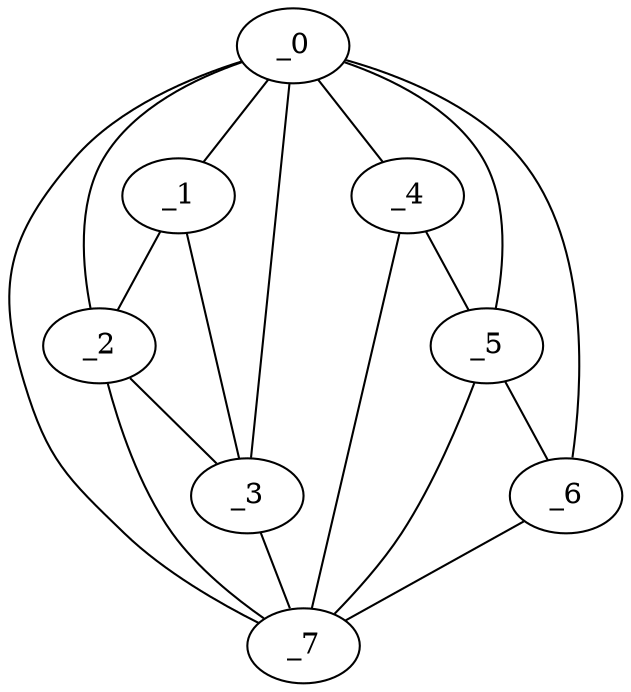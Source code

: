 graph "obj50__125.gxl" {
	_0	 [x=48,
		y=39];
	_1	 [x=72,
		y=16];
	_0 -- _1	 [valence=2];
	_2	 [x=74,
		y=10];
	_0 -- _2	 [valence=1];
	_3	 [x=84,
		y=39];
	_0 -- _3	 [valence=1];
	_4	 [x=95,
		y=94];
	_0 -- _4	 [valence=1];
	_5	 [x=95,
		y=101];
	_0 -- _5	 [valence=2];
	_6	 [x=96,
		y=117];
	_0 -- _6	 [valence=1];
	_7	 [x=100,
		y=67];
	_0 -- _7	 [valence=2];
	_1 -- _2	 [valence=1];
	_1 -- _3	 [valence=2];
	_2 -- _3	 [valence=2];
	_2 -- _7	 [valence=1];
	_3 -- _7	 [valence=1];
	_4 -- _5	 [valence=2];
	_4 -- _7	 [valence=2];
	_5 -- _6	 [valence=2];
	_5 -- _7	 [valence=2];
	_6 -- _7	 [valence=1];
}
